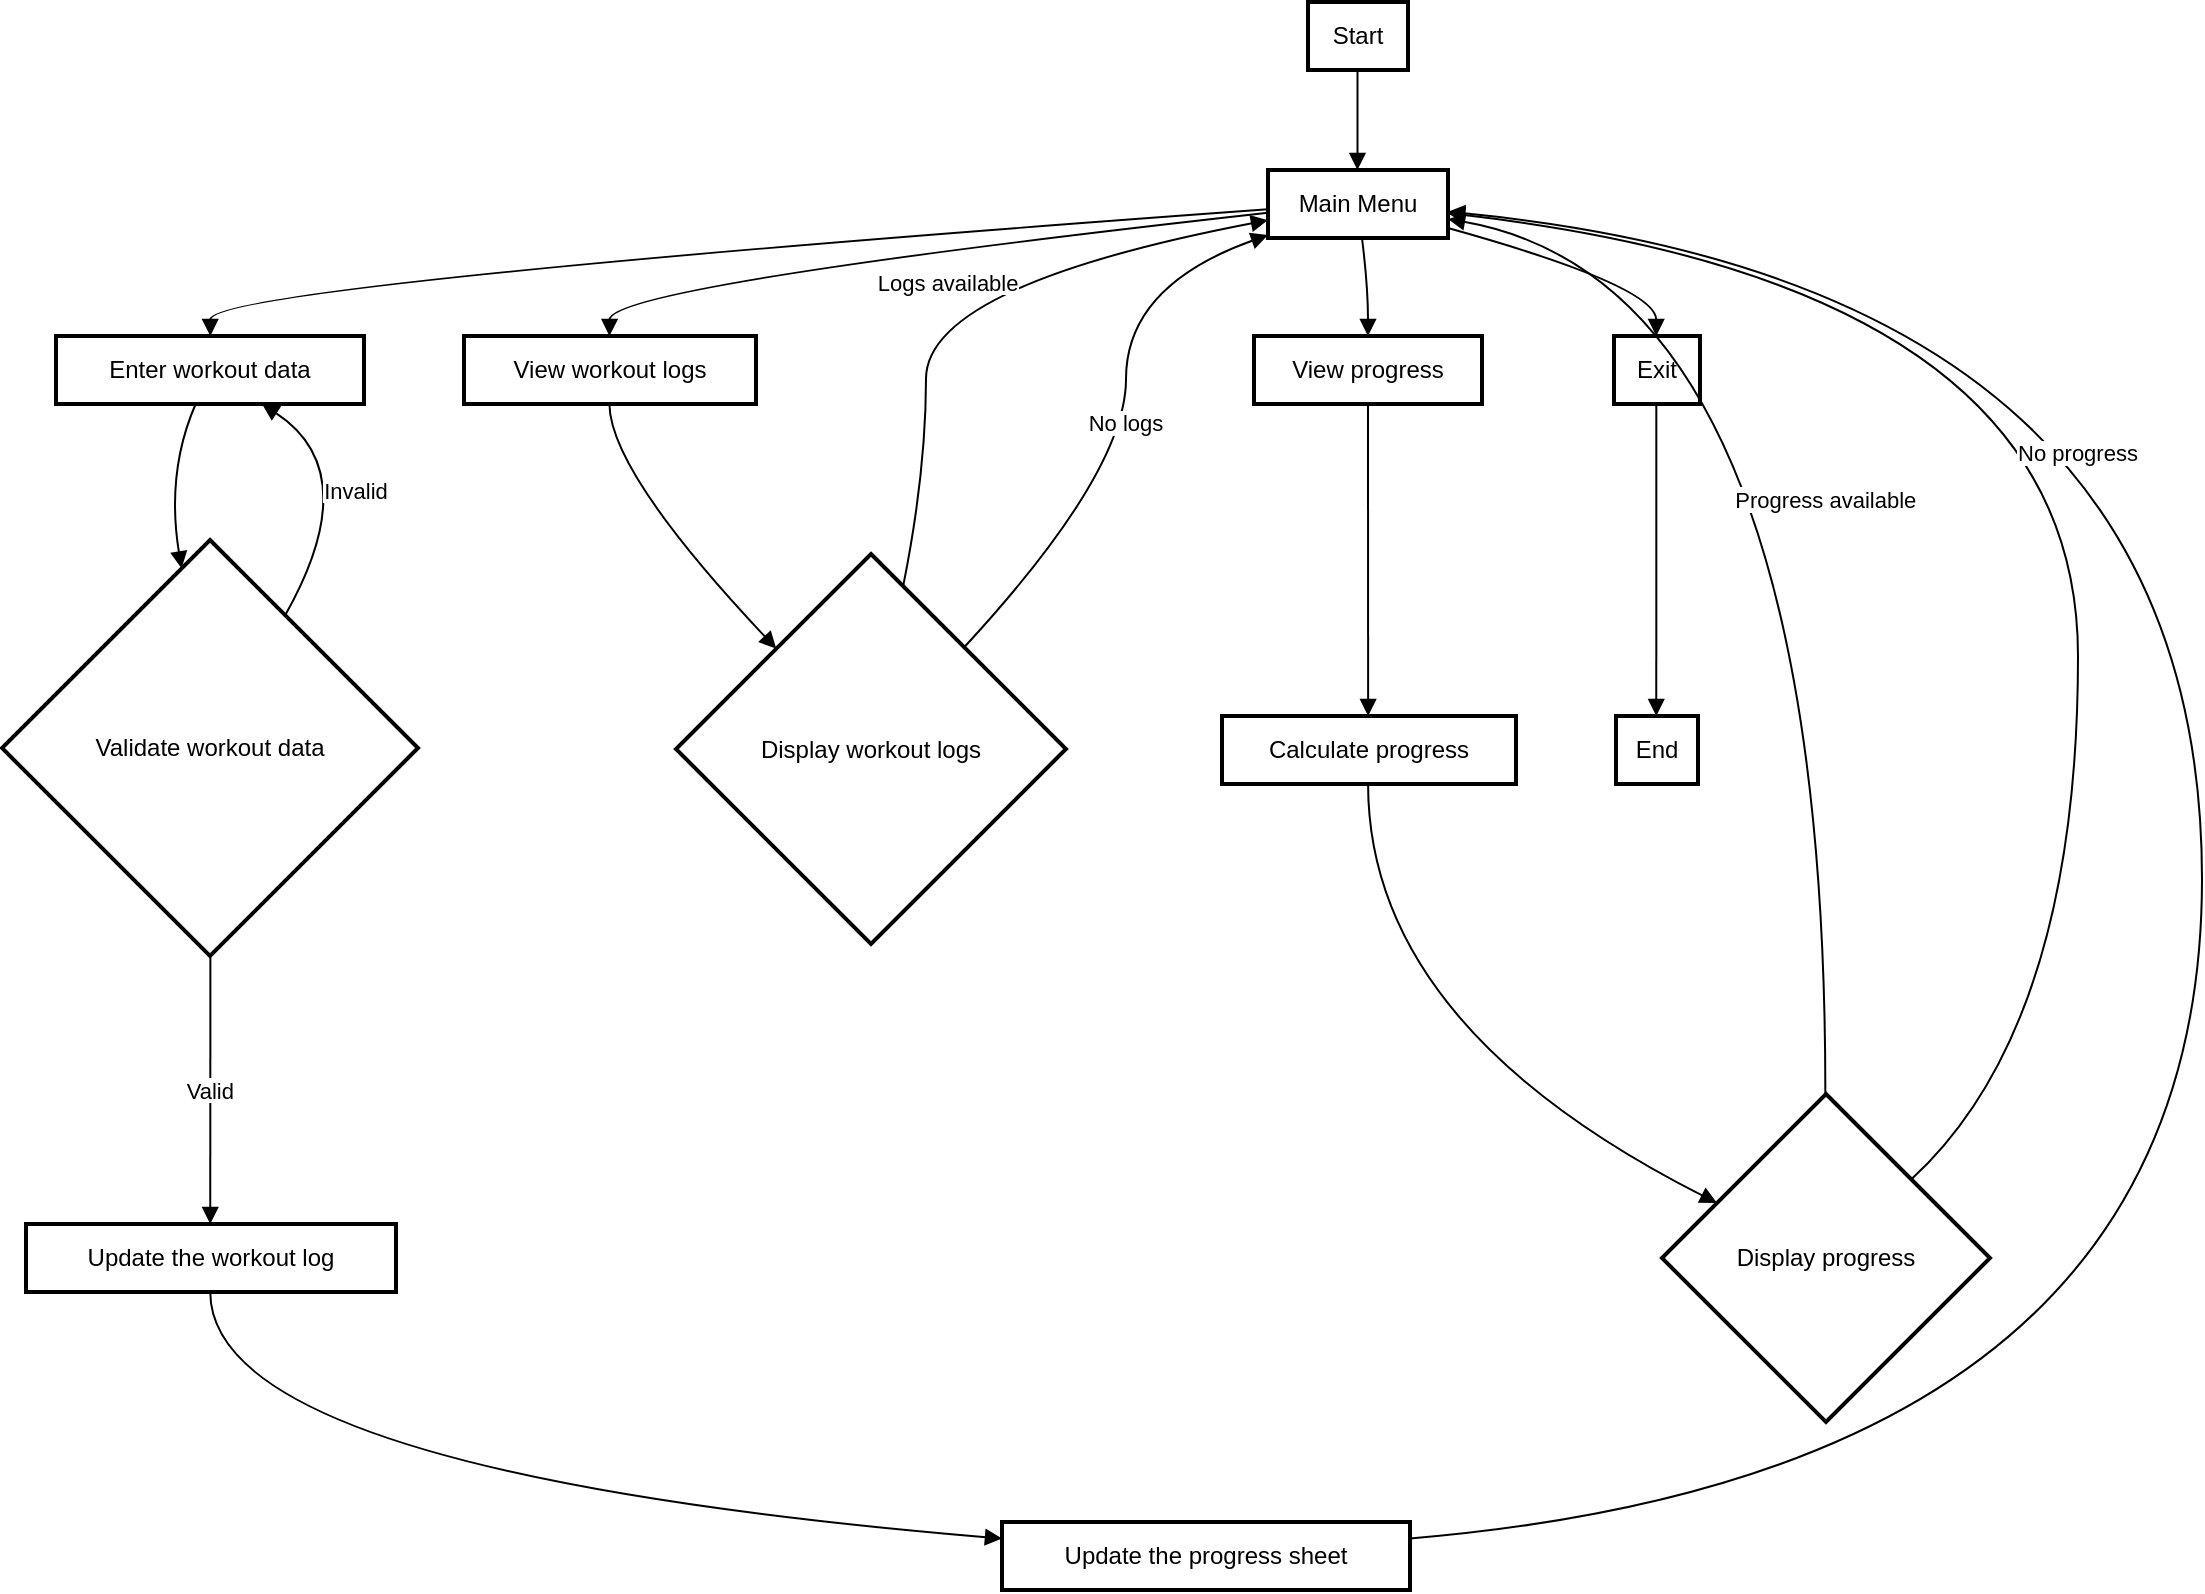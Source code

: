 <mxfile version="24.2.2" type="github">
  <diagram name="Page-1" id="dNgki5Cz0MaYOk1kHmRT">
    <mxGraphModel dx="1399" dy="597" grid="1" gridSize="10" guides="1" tooltips="1" connect="1" arrows="1" fold="1" page="1" pageScale="1" pageWidth="827" pageHeight="1169" math="0" shadow="0">
      <root>
        <mxCell id="0" />
        <mxCell id="1" parent="0" />
        <mxCell id="gQAhfwbnGQIT-9oLSc2l-1" value="Start" style="whiteSpace=wrap;strokeWidth=2;" vertex="1" parent="1">
          <mxGeometry x="673" y="20" width="50" height="34" as="geometry" />
        </mxCell>
        <mxCell id="gQAhfwbnGQIT-9oLSc2l-2" value="Main Menu" style="whiteSpace=wrap;strokeWidth=2;" vertex="1" parent="1">
          <mxGeometry x="653" y="104" width="90" height="34" as="geometry" />
        </mxCell>
        <mxCell id="gQAhfwbnGQIT-9oLSc2l-3" value="Enter workout data" style="whiteSpace=wrap;strokeWidth=2;" vertex="1" parent="1">
          <mxGeometry x="47" y="187" width="154" height="34" as="geometry" />
        </mxCell>
        <mxCell id="gQAhfwbnGQIT-9oLSc2l-4" value="View workout logs" style="whiteSpace=wrap;strokeWidth=2;" vertex="1" parent="1">
          <mxGeometry x="251" y="187" width="146" height="34" as="geometry" />
        </mxCell>
        <mxCell id="gQAhfwbnGQIT-9oLSc2l-5" value="View progress" style="whiteSpace=wrap;strokeWidth=2;" vertex="1" parent="1">
          <mxGeometry x="646" y="187" width="114" height="34" as="geometry" />
        </mxCell>
        <mxCell id="gQAhfwbnGQIT-9oLSc2l-6" value="Exit" style="whiteSpace=wrap;strokeWidth=2;" vertex="1" parent="1">
          <mxGeometry x="826" y="187" width="43" height="34" as="geometry" />
        </mxCell>
        <mxCell id="gQAhfwbnGQIT-9oLSc2l-7" value="Validate workout data" style="rhombus;strokeWidth=2;whiteSpace=wrap;" vertex="1" parent="1">
          <mxGeometry x="20" y="289" width="208" height="208" as="geometry" />
        </mxCell>
        <mxCell id="gQAhfwbnGQIT-9oLSc2l-8" value="Update the workout log" style="whiteSpace=wrap;strokeWidth=2;" vertex="1" parent="1">
          <mxGeometry x="32" y="631" width="185" height="34" as="geometry" />
        </mxCell>
        <mxCell id="gQAhfwbnGQIT-9oLSc2l-9" value="Update the progress sheet" style="whiteSpace=wrap;strokeWidth=2;" vertex="1" parent="1">
          <mxGeometry x="520" y="780" width="204" height="34" as="geometry" />
        </mxCell>
        <mxCell id="gQAhfwbnGQIT-9oLSc2l-10" value="Display workout logs" style="rhombus;strokeWidth=2;whiteSpace=wrap;" vertex="1" parent="1">
          <mxGeometry x="357" y="296" width="195" height="195" as="geometry" />
        </mxCell>
        <mxCell id="gQAhfwbnGQIT-9oLSc2l-11" value="Calculate progress" style="whiteSpace=wrap;strokeWidth=2;" vertex="1" parent="1">
          <mxGeometry x="630" y="377" width="147" height="34" as="geometry" />
        </mxCell>
        <mxCell id="gQAhfwbnGQIT-9oLSc2l-12" value="Display progress" style="rhombus;strokeWidth=2;whiteSpace=wrap;" vertex="1" parent="1">
          <mxGeometry x="850" y="566" width="164" height="164" as="geometry" />
        </mxCell>
        <mxCell id="gQAhfwbnGQIT-9oLSc2l-13" value="End" style="whiteSpace=wrap;strokeWidth=2;" vertex="1" parent="1">
          <mxGeometry x="827" y="377" width="41" height="34" as="geometry" />
        </mxCell>
        <mxCell id="gQAhfwbnGQIT-9oLSc2l-14" value="" style="curved=1;startArrow=none;endArrow=block;exitX=0.495;exitY=0.988;entryX=0.497;entryY=-0.012;rounded=0;" edge="1" parent="1" source="gQAhfwbnGQIT-9oLSc2l-1" target="gQAhfwbnGQIT-9oLSc2l-2">
          <mxGeometry relative="1" as="geometry">
            <Array as="points" />
          </mxGeometry>
        </mxCell>
        <mxCell id="gQAhfwbnGQIT-9oLSc2l-15" value="" style="curved=1;startArrow=none;endArrow=block;exitX=-0.005;exitY=0.579;entryX=0.501;entryY=0.006;rounded=0;" edge="1" parent="1" source="gQAhfwbnGQIT-9oLSc2l-2" target="gQAhfwbnGQIT-9oLSc2l-3">
          <mxGeometry relative="1" as="geometry">
            <Array as="points">
              <mxPoint x="124" y="162" />
            </Array>
          </mxGeometry>
        </mxCell>
        <mxCell id="gQAhfwbnGQIT-9oLSc2l-16" value="" style="curved=1;startArrow=none;endArrow=block;exitX=-0.005;exitY=0.631;entryX=0.498;entryY=0.006;rounded=0;" edge="1" parent="1" source="gQAhfwbnGQIT-9oLSc2l-2" target="gQAhfwbnGQIT-9oLSc2l-4">
          <mxGeometry relative="1" as="geometry">
            <Array as="points">
              <mxPoint x="324" y="162" />
            </Array>
          </mxGeometry>
        </mxCell>
        <mxCell id="gQAhfwbnGQIT-9oLSc2l-17" value="" style="curved=1;startArrow=none;endArrow=block;exitX=0.521;exitY=0.976;entryX=0.5;entryY=0.006;rounded=0;" edge="1" parent="1" source="gQAhfwbnGQIT-9oLSc2l-2" target="gQAhfwbnGQIT-9oLSc2l-5">
          <mxGeometry relative="1" as="geometry">
            <Array as="points">
              <mxPoint x="703" y="162" />
            </Array>
          </mxGeometry>
        </mxCell>
        <mxCell id="gQAhfwbnGQIT-9oLSc2l-18" value="" style="curved=1;startArrow=none;endArrow=block;exitX=1.0;exitY=0.854;entryX=0.492;entryY=0.006;rounded=0;" edge="1" parent="1" source="gQAhfwbnGQIT-9oLSc2l-2" target="gQAhfwbnGQIT-9oLSc2l-6">
          <mxGeometry relative="1" as="geometry">
            <Array as="points">
              <mxPoint x="847" y="162" />
            </Array>
          </mxGeometry>
        </mxCell>
        <mxCell id="gQAhfwbnGQIT-9oLSc2l-19" value="" style="curved=1;startArrow=none;endArrow=block;exitX=0.454;exitY=0.994;entryX=0.421;entryY=0.002;rounded=0;" edge="1" parent="1" source="gQAhfwbnGQIT-9oLSc2l-3" target="gQAhfwbnGQIT-9oLSc2l-7">
          <mxGeometry relative="1" as="geometry">
            <Array as="points">
              <mxPoint x="102" y="255" />
            </Array>
          </mxGeometry>
        </mxCell>
        <mxCell id="gQAhfwbnGQIT-9oLSc2l-20" value="Invalid" style="curved=1;startArrow=none;endArrow=block;exitX=0.782;exitY=0.002;entryX=0.667;entryY=0.994;rounded=0;" edge="1" parent="1" source="gQAhfwbnGQIT-9oLSc2l-7" target="gQAhfwbnGQIT-9oLSc2l-3">
          <mxGeometry relative="1" as="geometry">
            <Array as="points">
              <mxPoint x="202" y="255" />
            </Array>
          </mxGeometry>
        </mxCell>
        <mxCell id="gQAhfwbnGQIT-9oLSc2l-21" value="Valid" style="curved=1;startArrow=none;endArrow=block;exitX=0.501;exitY=1.003;entryX=0.498;entryY=0.01;rounded=0;" edge="1" parent="1" source="gQAhfwbnGQIT-9oLSc2l-7" target="gQAhfwbnGQIT-9oLSc2l-8">
          <mxGeometry relative="1" as="geometry">
            <Array as="points" />
          </mxGeometry>
        </mxCell>
        <mxCell id="gQAhfwbnGQIT-9oLSc2l-22" value="" style="curved=1;startArrow=none;endArrow=block;exitX=0.498;exitY=0.998;entryX=0.0;entryY=0.244;rounded=0;" edge="1" parent="1" source="gQAhfwbnGQIT-9oLSc2l-8" target="gQAhfwbnGQIT-9oLSc2l-9">
          <mxGeometry relative="1" as="geometry">
            <Array as="points">
              <mxPoint x="124" y="755" />
            </Array>
          </mxGeometry>
        </mxCell>
        <mxCell id="gQAhfwbnGQIT-9oLSc2l-23" value="" style="curved=1;startArrow=none;endArrow=block;exitX=0.998;exitY=0.244;entryX=1.0;entryY=0.614;rounded=0;" edge="1" parent="1" source="gQAhfwbnGQIT-9oLSc2l-9" target="gQAhfwbnGQIT-9oLSc2l-2">
          <mxGeometry relative="1" as="geometry">
            <Array as="points">
              <mxPoint x="1120" y="755" />
              <mxPoint x="1120" y="162" />
            </Array>
          </mxGeometry>
        </mxCell>
        <mxCell id="gQAhfwbnGQIT-9oLSc2l-24" value="" style="curved=1;startArrow=none;endArrow=block;exitX=0.498;exitY=0.994;entryX=0.027;entryY=-0.001;rounded=0;" edge="1" parent="1" source="gQAhfwbnGQIT-9oLSc2l-4" target="gQAhfwbnGQIT-9oLSc2l-10">
          <mxGeometry relative="1" as="geometry">
            <Array as="points">
              <mxPoint x="324" y="255" />
            </Array>
          </mxGeometry>
        </mxCell>
        <mxCell id="gQAhfwbnGQIT-9oLSc2l-25" value="Logs available" style="curved=1;startArrow=none;endArrow=block;exitX=0.599;exitY=-0.001;entryX=-0.005;entryY=0.74;rounded=0;" edge="1" parent="1" source="gQAhfwbnGQIT-9oLSc2l-10" target="gQAhfwbnGQIT-9oLSc2l-2">
          <mxGeometry relative="1" as="geometry">
            <Array as="points">
              <mxPoint x="482" y="255" />
              <mxPoint x="482" y="162" />
            </Array>
          </mxGeometry>
        </mxCell>
        <mxCell id="gQAhfwbnGQIT-9oLSc2l-26" value="No logs" style="curved=1;startArrow=none;endArrow=block;exitX=0.959;exitY=-0.001;entryX=-0.005;entryY=0.961;rounded=0;" edge="1" parent="1" source="gQAhfwbnGQIT-9oLSc2l-10" target="gQAhfwbnGQIT-9oLSc2l-2">
          <mxGeometry relative="1" as="geometry">
            <Array as="points">
              <mxPoint x="582" y="255" />
              <mxPoint x="582" y="162" />
            </Array>
          </mxGeometry>
        </mxCell>
        <mxCell id="gQAhfwbnGQIT-9oLSc2l-27" value="" style="curved=1;startArrow=none;endArrow=block;exitX=0.5;exitY=0.994;entryX=0.497;entryY=-0.009;rounded=0;" edge="1" parent="1" source="gQAhfwbnGQIT-9oLSc2l-5" target="gQAhfwbnGQIT-9oLSc2l-11">
          <mxGeometry relative="1" as="geometry">
            <Array as="points" />
          </mxGeometry>
        </mxCell>
        <mxCell id="gQAhfwbnGQIT-9oLSc2l-28" value="" style="curved=1;startArrow=none;endArrow=block;exitX=0.497;exitY=0.979;entryX=-0.001;entryY=0.247;rounded=0;" edge="1" parent="1" source="gQAhfwbnGQIT-9oLSc2l-11" target="gQAhfwbnGQIT-9oLSc2l-12">
          <mxGeometry relative="1" as="geometry">
            <Array as="points">
              <mxPoint x="703" y="532" />
            </Array>
          </mxGeometry>
        </mxCell>
        <mxCell id="gQAhfwbnGQIT-9oLSc2l-29" value="Progress available" style="curved=1;startArrow=none;endArrow=block;exitX=0.498;exitY=0.001;entryX=1.0;entryY=0.72;rounded=0;" edge="1" parent="1" source="gQAhfwbnGQIT-9oLSc2l-12" target="gQAhfwbnGQIT-9oLSc2l-2">
          <mxGeometry relative="1" as="geometry">
            <Array as="points">
              <mxPoint x="932" y="162" />
            </Array>
          </mxGeometry>
        </mxCell>
        <mxCell id="gQAhfwbnGQIT-9oLSc2l-30" value="No progress" style="curved=1;startArrow=none;endArrow=block;exitX=0.998;exitY=0.041;entryX=1.0;entryY=0.636;rounded=0;" edge="1" parent="1" source="gQAhfwbnGQIT-9oLSc2l-12" target="gQAhfwbnGQIT-9oLSc2l-2">
          <mxGeometry relative="1" as="geometry">
            <Array as="points">
              <mxPoint x="1058" y="532" />
              <mxPoint x="1058" y="162" />
            </Array>
          </mxGeometry>
        </mxCell>
        <mxCell id="gQAhfwbnGQIT-9oLSc2l-31" value="" style="curved=1;startArrow=none;endArrow=block;exitX=0.492;exitY=0.994;entryX=0.491;entryY=-0.009;rounded=0;" edge="1" parent="1" source="gQAhfwbnGQIT-9oLSc2l-6" target="gQAhfwbnGQIT-9oLSc2l-13">
          <mxGeometry relative="1" as="geometry">
            <Array as="points" />
          </mxGeometry>
        </mxCell>
      </root>
    </mxGraphModel>
  </diagram>
</mxfile>

